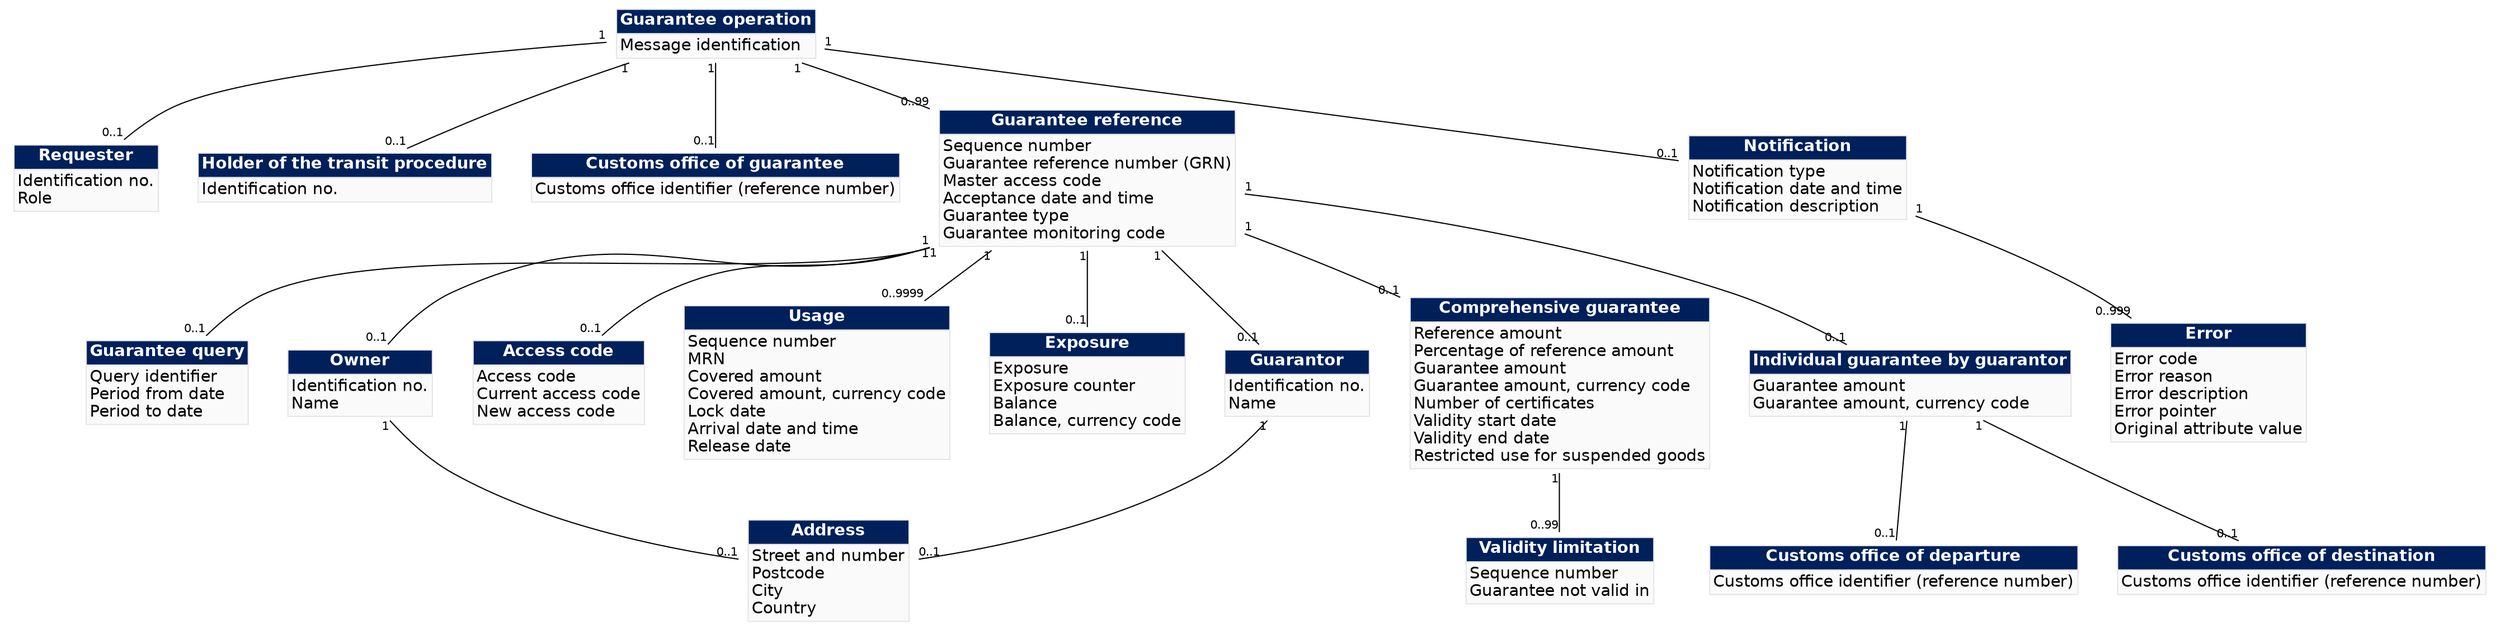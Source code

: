 Graph GuaranteeQuery {
	node [shape=plaintext, fontname = "helvetica"];
	edge [fontname = "helvetica"];
	"GuaranteeOperation" [label=<<table border="0" cellspacing="0" cellborder="1" color="#E3E5E9"><tr><td bgcolor="#00205B"><font color="white"><b>Guarantee operation</b></font></td></tr><tr><td bgcolor="#fafafa" align="left">Message identification<br align="left"/></td></tr></table>>];
	"Requester" [label=<<table border="0" cellspacing="0" cellborder="1" color="#E3E5E9"><tr><td bgcolor="#00205B"><font color="white"><b>Requester</b></font></td></tr><tr><td bgcolor="#fafafa" align="left">Identification no.<br align="left"/>Role<br align="left"/></td></tr></table>>];
	"Principal" [label=<<table border="0" cellspacing="0" cellborder="1" color="#E3E5E9"><tr><td bgcolor="#00205B"><font color="white"><b>Holder of the transit procedure</b></font></td></tr><tr><td bgcolor="#fafafa" align="left">Identification no.<br align="left"/></td></tr></table>>];
	"GuaranteeOffice" [label=<<table border="0" cellspacing="0" cellborder="1" color="#E3E5E9"><tr><td bgcolor="#00205B"><font color="white"><b>Customs office of guarantee</b></font></td></tr><tr><td bgcolor="#fafafa" align="left">Customs office identifier (reference number)<br align="left"/></td></tr></table>>];
	"GuaranteeReference" [label=<<table border="0" cellspacing="0" cellborder="1" color="#E3E5E9"><tr><td bgcolor="#00205B"><font color="white"><b>Guarantee reference</b></font></td></tr><tr><td bgcolor="#fafafa" align="left">Sequence number<br align="left"/>Guarantee reference number (GRN)<br align="left"/>Master access code<br align="left"/>Acceptance date and time<br align="left"/>Guarantee type<br align="left"/>Guarantee monitoring code<br align="left"/></td></tr></table>>];
	"GuaranteeQuery" [label=<<table border="0" cellspacing="0" cellborder="1" color="#E3E5E9"><tr><td bgcolor="#00205B"><font color="white"><b>Guarantee query</b></font></td></tr><tr><td bgcolor="#fafafa" align="left">Query identifier<br align="left"/>Period from date<br align="left"/>Period to date<br align="left"/></td></tr></table>>];
	"GuaranteeOwner" [label=<<table border="0" cellspacing="0" cellborder="1" color="#E3E5E9"><tr><td bgcolor="#00205B"><font color="white"><b>Owner</b></font></td></tr><tr><td bgcolor="#fafafa" align="left">Identification no.<br align="left"/>Name<br align="left"/></td></tr></table>>];
	"AccessCode" [label=<<table border="0" cellspacing="0" cellborder="1" color="#E3E5E9"><tr><td bgcolor="#00205B"><font color="white"><b>Access code</b></font></td></tr><tr><td bgcolor="#fafafa" align="left">Access code<br align="left"/>Current access code<br align="left"/>New access code<br align="left"/></td></tr></table>>];
	"Notification" [label=<<table border="0" cellspacing="0" cellborder="1" color="#E3E5E9"><tr><td bgcolor="#00205B"><font color="white"><b>Notification</b></font></td></tr><tr><td bgcolor="#fafafa" align="left">Notification type<br align="left"/>Notification date and time<br align="left"/>Notification description<br align="left"/></td></tr></table>>];
	"Error" [label=<<table border="0" cellspacing="0" cellborder="1" color="#E3E5E9"><tr><td bgcolor="#00205B"><font color="white"><b>Error</b></font></td></tr><tr><td bgcolor="#fafafa" align="left">Error code<br align="left"/>Error reason<br align="left"/>Error description<br align="left"/>Error pointer<br align="left"/>Original attribute value<br align="left"/></td></tr></table>>];
	"Address" [label=<<table border="0" cellspacing="0" cellborder="1" color="#E3E5E9"><tr><td bgcolor="#00205B"><font color="white"><b>Address</b></font></td></tr><tr><td bgcolor="#fafafa" align="left">Street and number<br align="left"/>Postcode<br align="left"/>City<br align="left"/>Country<br align="left"/></td></tr></table>>];
	"Usage" [label=<<table border="0" cellspacing="0" cellborder="1" color="#E3E5E9"><tr><td bgcolor="#00205B"><font color="white"><b>Usage</b></font></td></tr><tr><td bgcolor="#fafafa" align="left">Sequence number<br align="left"/>MRN<br align="left"/>Covered amount<br align="left"/>Covered amount, currency code<br align="left"/>Lock date<br align="left"/>Arrival date and time<br align="left"/>Release date<br align="left"/></td></tr></table>>];
	"Exposure" [label=<<table border="0" cellspacing="0" cellborder="1" color="#E3E5E9"><tr><td bgcolor="#00205B"><font color="white"><b>Exposure</b></font></td></tr><tr><td bgcolor="#fafafa" align="left">Exposure<br align="left"/>Exposure counter<br align="left"/>Balance<br align="left"/>Balance, currency code<br align="left"/></td></tr></table>>];
	"Guarantor" [label=<<table border="0" cellspacing="0" cellborder="1" color="#E3E5E9"><tr><td bgcolor="#00205B"><font color="white"><b>Guarantor</b></font></td></tr><tr><td bgcolor="#fafafa" align="left">Identification no.<br align="left"/>Name<br align="left"/></td></tr></table>>];
	"ComprehensiveGuarantee" [label=<<table border="0" cellspacing="0" cellborder="1" color="#E3E5E9"><tr><td bgcolor="#00205B"><font color="white"><b>Comprehensive guarantee</b></font></td></tr><tr><td bgcolor="#fafafa" align="left">Reference amount<br align="left"/>Percentage of reference amount<br align="left"/>Guarantee amount<br align="left"/>Guarantee amount, currency code<br align="left"/>Number of certificates<br align="left"/>Validity start date<br align="left"/>Validity end date<br align="left"/>Restricted use for suspended goods<br align="left"/></td></tr></table>>];
	"ValidityLimitation" [label=<<table border="0" cellspacing="0" cellborder="1" color="#E3E5E9"><tr><td bgcolor="#00205B"><font color="white"><b>Validity limitation</b></font></td></tr><tr><td bgcolor="#fafafa" align="left">Sequence number<br align="left"/>Guarantee not valid in<br align="left"/></td></tr></table>>];
	"GuaranteeIndividualGuarantee" [label=<<table border="0" cellspacing="0" cellborder="1" color="#E3E5E9"><tr><td bgcolor="#00205B"><font color="white"><b>Individual guarantee by guarantor</b></font></td></tr><tr><td bgcolor="#fafafa" align="left">Guarantee amount<br align="left"/>Guarantee amount, currency code<br align="left"/></td></tr></table>>];
	"DepartureOffice" [label=<<table border="0" cellspacing="0" cellborder="1" color="#E3E5E9"><tr><td bgcolor="#00205B"><font color="white"><b>Customs office of departure</b></font></td></tr><tr><td bgcolor="#fafafa" align="left">Customs office identifier (reference number)<br align="left"/></td></tr></table>>];
	"DestinationOffice" [label=<<table border="0" cellspacing="0" cellborder="1" color="#E3E5E9"><tr><td bgcolor="#00205B"><font color="white"><b>Customs office of destination</b></font></td></tr><tr><td bgcolor="#fafafa" align="left">Customs office identifier (reference number)<br align="left"/></td></tr></table>>];
	"GuaranteeOperation" -- "Requester" [headlabel="0..1", taillabel="1" fontsize=10]
	"GuaranteeOperation" -- "Principal" [headlabel="0..1", taillabel="1" fontsize=10]
	"GuaranteeOperation" -- "GuaranteeOffice" [headlabel="0..1", taillabel="1" fontsize=10]
	"GuaranteeOperation" -- "GuaranteeReference" [headlabel="0..99", taillabel="1" fontsize=10]
	"GuaranteeReference" -- "GuaranteeQuery" [headlabel="0..1", taillabel="1" fontsize=10]
	"GuaranteeReference" -- "GuaranteeOwner" [headlabel="0..1", taillabel="1" fontsize=10]
	"GuaranteeReference" -- "AccessCode" [headlabel="0..1", taillabel="1" fontsize=10]
	"GuaranteeOperation" -- "Notification" [headlabel="0..1", taillabel="1" fontsize=10]
	"Notification" -- "Error" [headlabel="0..999", taillabel="1" fontsize=10]
	"GuaranteeOwner" -- "Address" [headlabel="0..1", taillabel="1" fontsize=10]
	"GuaranteeReference" -- "Usage" [headlabel="0..9999", taillabel="1" fontsize=10]
	"GuaranteeReference" -- "Exposure" [headlabel="0..1", taillabel="1" fontsize=10]
	"GuaranteeReference" -- "Guarantor" [headlabel="0..1", taillabel="1" fontsize=10]
	"Guarantor" -- "Address" [headlabel="0..1", taillabel="1" fontsize=10]
	"GuaranteeReference" -- "ComprehensiveGuarantee" [headlabel="0..1", taillabel="1" fontsize=10]
	"ComprehensiveGuarantee" -- "ValidityLimitation" [headlabel="0..99", taillabel="1" fontsize=10]
	"GuaranteeReference" -- "GuaranteeIndividualGuarantee" [headlabel="0..1", taillabel="1" fontsize=10]
	"GuaranteeIndividualGuarantee" -- "DepartureOffice" [headlabel="0..1", taillabel="1" fontsize=10]
	"GuaranteeIndividualGuarantee" -- "DestinationOffice" [headlabel="0..1", taillabel="1" fontsize=10]
}